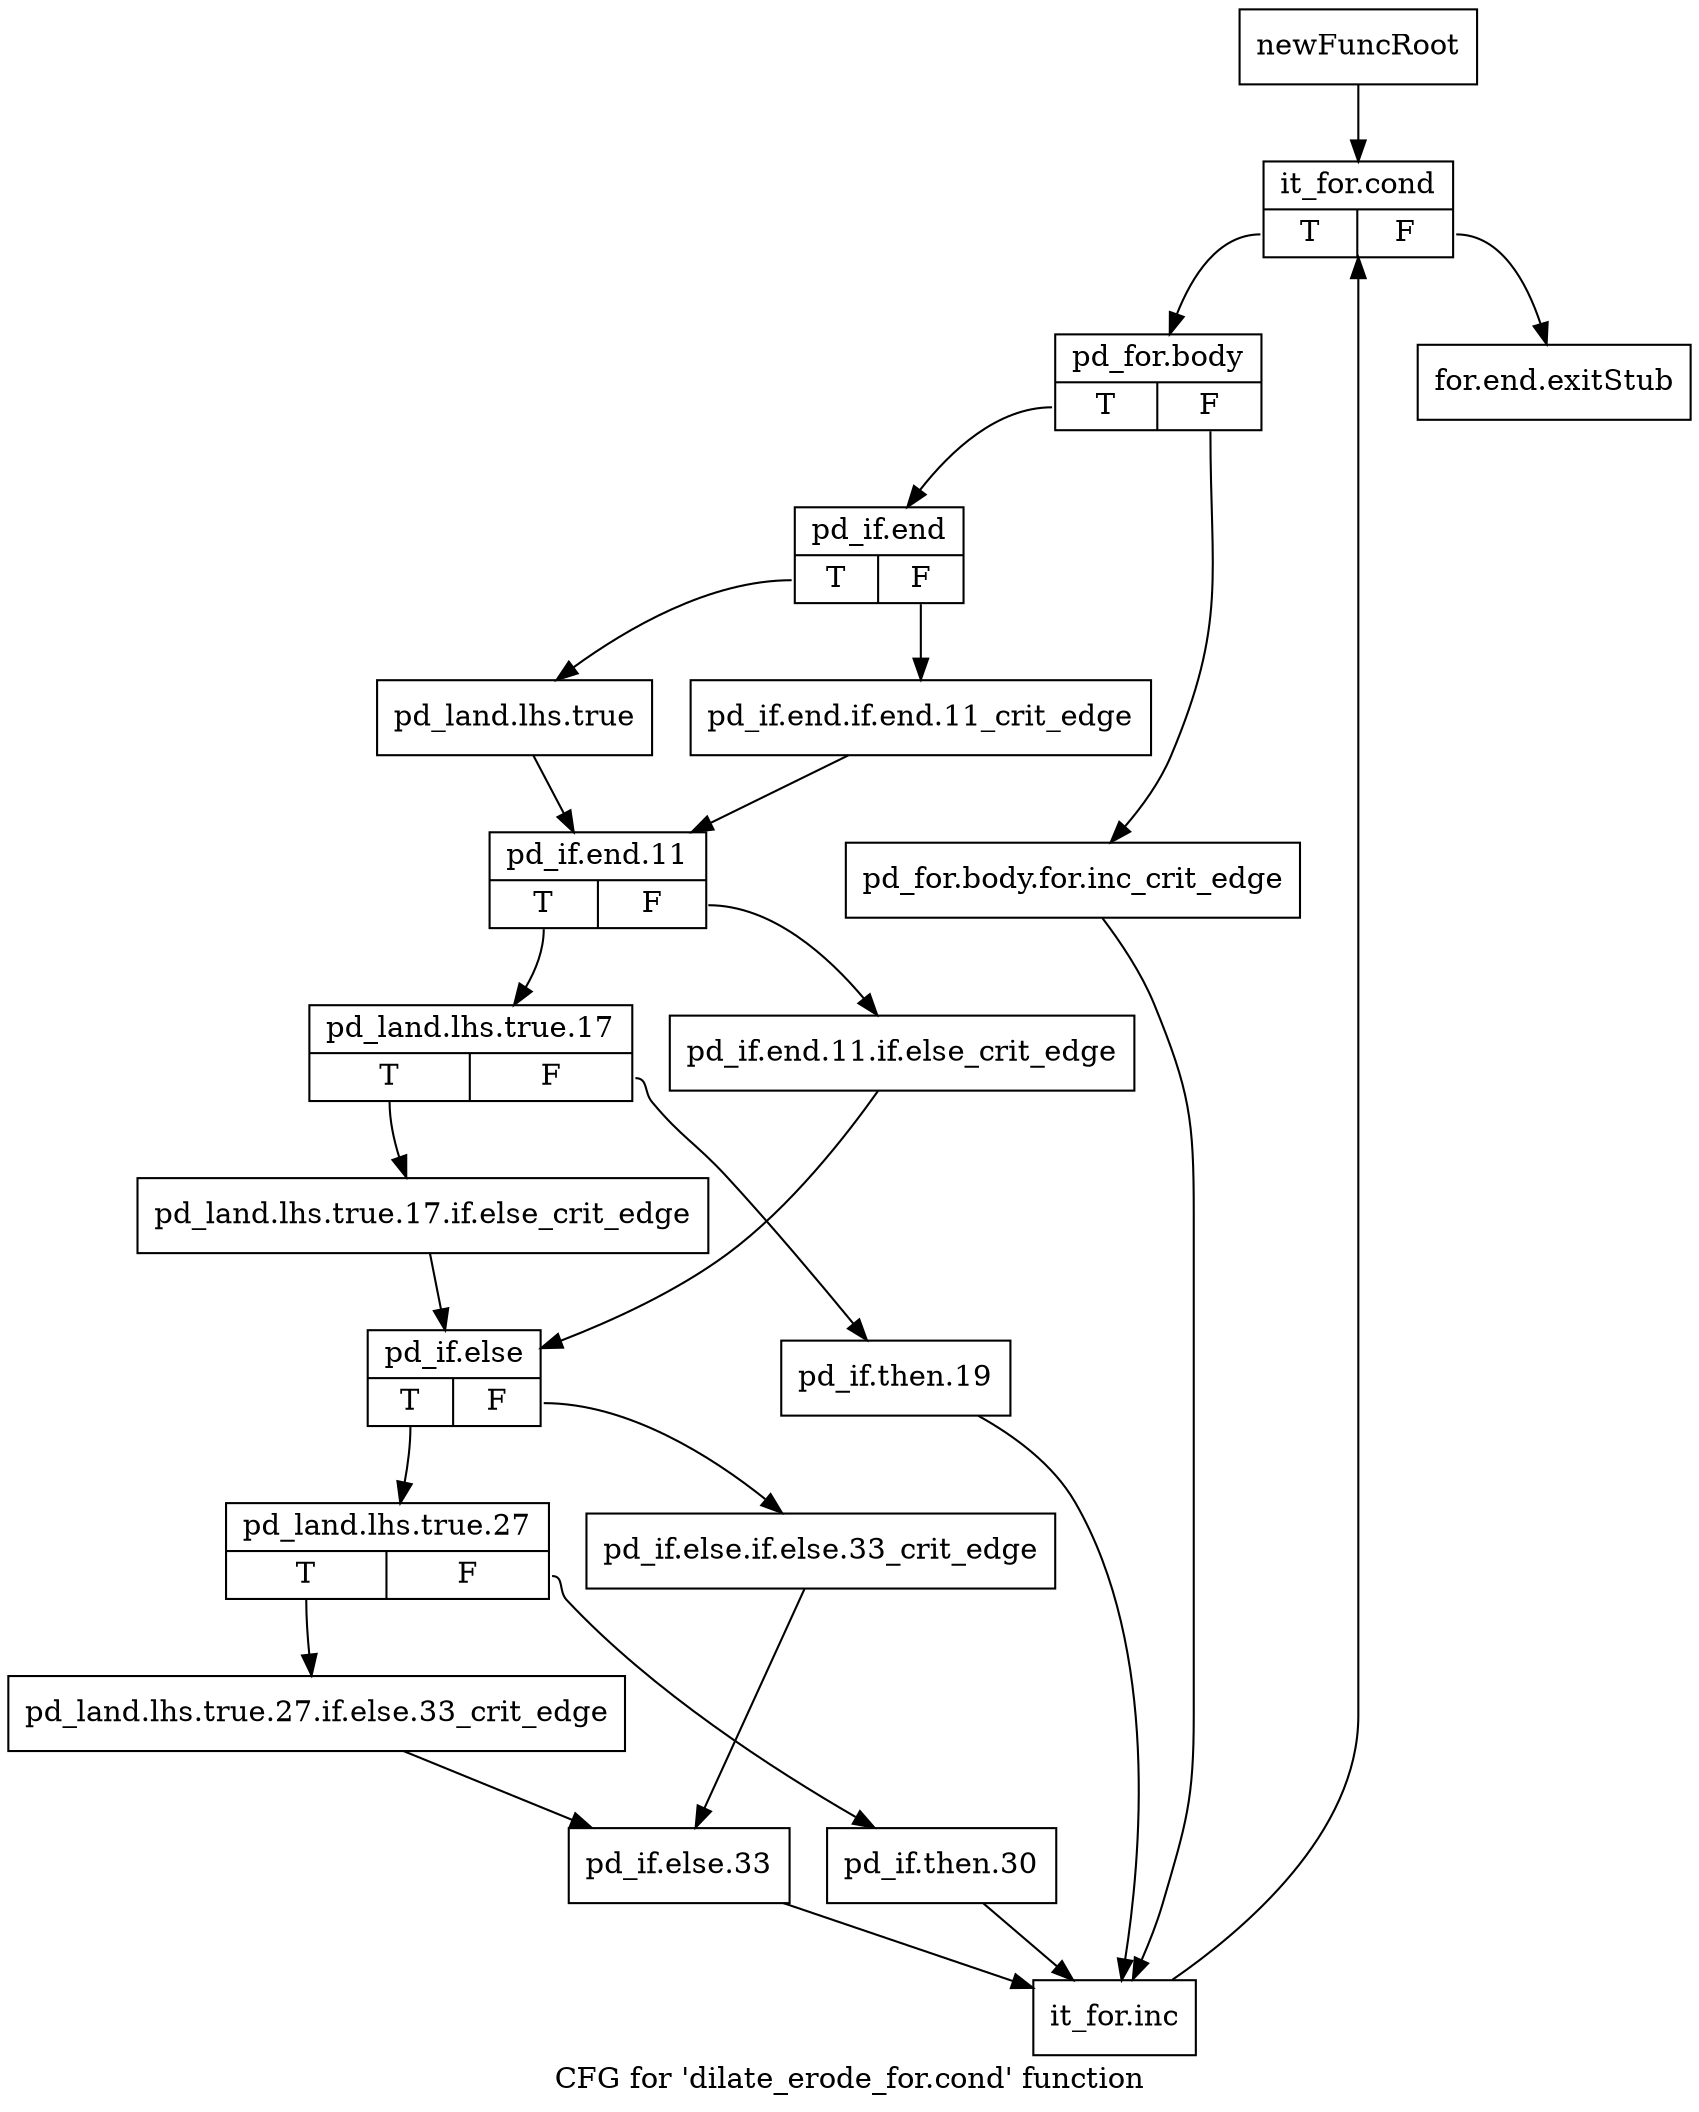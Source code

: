 digraph "CFG for 'dilate_erode_for.cond' function" {
	label="CFG for 'dilate_erode_for.cond' function";

	Node0x44f47f0 [shape=record,label="{newFuncRoot}"];
	Node0x44f47f0 -> Node0x44f4890;
	Node0x44f4840 [shape=record,label="{for.end.exitStub}"];
	Node0x44f4890 [shape=record,label="{it_for.cond|{<s0>T|<s1>F}}"];
	Node0x44f4890:s0 -> Node0x44f48e0;
	Node0x44f4890:s1 -> Node0x44f4840;
	Node0x44f48e0 [shape=record,label="{pd_for.body|{<s0>T|<s1>F}}"];
	Node0x44f48e0:s0 -> Node0x4506bd0;
	Node0x44f48e0:s1 -> Node0x4506b80;
	Node0x4506b80 [shape=record,label="{pd_for.body.for.inc_crit_edge}"];
	Node0x4506b80 -> Node0x4507030;
	Node0x4506bd0 [shape=record,label="{pd_if.end|{<s0>T|<s1>F}}"];
	Node0x4506bd0:s0 -> Node0x4506c70;
	Node0x4506bd0:s1 -> Node0x4506c20;
	Node0x4506c20 [shape=record,label="{pd_if.end.if.end.11_crit_edge}"];
	Node0x4506c20 -> Node0x4506cc0;
	Node0x4506c70 [shape=record,label="{pd_land.lhs.true}"];
	Node0x4506c70 -> Node0x4506cc0;
	Node0x4506cc0 [shape=record,label="{pd_if.end.11|{<s0>T|<s1>F}}"];
	Node0x4506cc0:s0 -> Node0x4506d60;
	Node0x4506cc0:s1 -> Node0x4506d10;
	Node0x4506d10 [shape=record,label="{pd_if.end.11.if.else_crit_edge}"];
	Node0x4506d10 -> Node0x4506e50;
	Node0x4506d60 [shape=record,label="{pd_land.lhs.true.17|{<s0>T|<s1>F}}"];
	Node0x4506d60:s0 -> Node0x4506e00;
	Node0x4506d60:s1 -> Node0x4506db0;
	Node0x4506db0 [shape=record,label="{pd_if.then.19}"];
	Node0x4506db0 -> Node0x4507030;
	Node0x4506e00 [shape=record,label="{pd_land.lhs.true.17.if.else_crit_edge}"];
	Node0x4506e00 -> Node0x4506e50;
	Node0x4506e50 [shape=record,label="{pd_if.else|{<s0>T|<s1>F}}"];
	Node0x4506e50:s0 -> Node0x4506ef0;
	Node0x4506e50:s1 -> Node0x4506ea0;
	Node0x4506ea0 [shape=record,label="{pd_if.else.if.else.33_crit_edge}"];
	Node0x4506ea0 -> Node0x4506fe0;
	Node0x4506ef0 [shape=record,label="{pd_land.lhs.true.27|{<s0>T|<s1>F}}"];
	Node0x4506ef0:s0 -> Node0x4506f90;
	Node0x4506ef0:s1 -> Node0x4506f40;
	Node0x4506f40 [shape=record,label="{pd_if.then.30}"];
	Node0x4506f40 -> Node0x4507030;
	Node0x4506f90 [shape=record,label="{pd_land.lhs.true.27.if.else.33_crit_edge}"];
	Node0x4506f90 -> Node0x4506fe0;
	Node0x4506fe0 [shape=record,label="{pd_if.else.33}"];
	Node0x4506fe0 -> Node0x4507030;
	Node0x4507030 [shape=record,label="{it_for.inc}"];
	Node0x4507030 -> Node0x44f4890;
}
